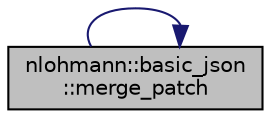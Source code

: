 digraph "nlohmann::basic_json::merge_patch"
{
 // LATEX_PDF_SIZE
  edge [fontname="Helvetica",fontsize="10",labelfontname="Helvetica",labelfontsize="10"];
  node [fontname="Helvetica",fontsize="10",shape=record];
  rankdir="RL";
  Node1 [label="nlohmann::basic_json\l::merge_patch",height=0.2,width=0.4,color="black", fillcolor="grey75", style="filled", fontcolor="black",tooltip="applies a JSON Merge Patch"];
  Node1 -> Node1 [dir="back",color="midnightblue",fontsize="10",style="solid"];
}
